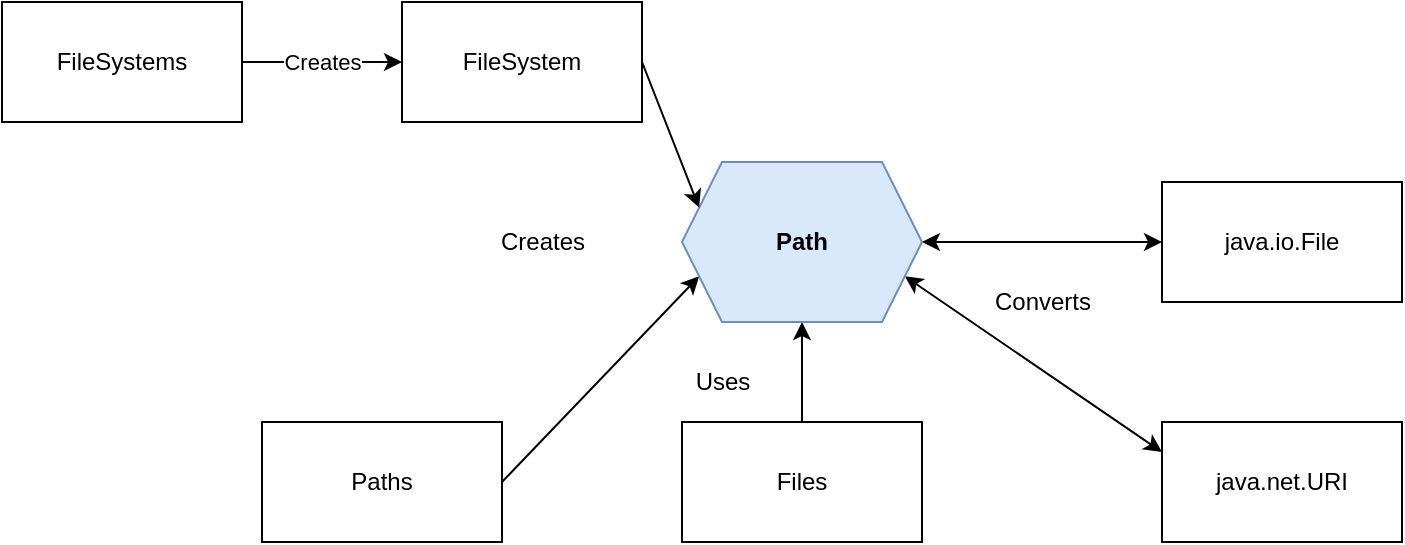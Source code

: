 <mxfile version="17.4.0" type="device"><diagram id="1z1yuYWG_HCBZQiVU6Z0" name="Page-1"><mxGraphModel dx="836" dy="481" grid="1" gridSize="10" guides="1" tooltips="1" connect="1" arrows="1" fold="1" page="1" pageScale="1" pageWidth="1600" pageHeight="900" math="0" shadow="0"><root><mxCell id="0"/><mxCell id="1" parent="0"/><mxCell id="CQIaulvwBjpMNZCj41gc-12" style="rounded=0;orthogonalLoop=1;jettySize=auto;html=1;exitX=1;exitY=0.5;exitDx=0;exitDy=0;entryX=0;entryY=0.75;entryDx=0;entryDy=0;" edge="1" parent="1" source="CQIaulvwBjpMNZCj41gc-1" target="CQIaulvwBjpMNZCj41gc-6"><mxGeometry relative="1" as="geometry"/></mxCell><mxCell id="CQIaulvwBjpMNZCj41gc-1" value="Paths" style="rounded=0;whiteSpace=wrap;html=1;" vertex="1" parent="1"><mxGeometry x="140" y="270" width="120" height="60" as="geometry"/></mxCell><mxCell id="CQIaulvwBjpMNZCj41gc-11" value="" style="edgeStyle=orthogonalEdgeStyle;rounded=0;orthogonalLoop=1;jettySize=auto;html=1;" edge="1" parent="1" source="CQIaulvwBjpMNZCj41gc-2" target="CQIaulvwBjpMNZCj41gc-6"><mxGeometry relative="1" as="geometry"/></mxCell><mxCell id="CQIaulvwBjpMNZCj41gc-2" value="Files" style="rounded=0;whiteSpace=wrap;html=1;" vertex="1" parent="1"><mxGeometry x="350" y="270" width="120" height="60" as="geometry"/></mxCell><mxCell id="CQIaulvwBjpMNZCj41gc-14" style="edgeStyle=none;rounded=0;orthogonalLoop=1;jettySize=auto;html=1;exitX=0;exitY=0.25;exitDx=0;exitDy=0;entryX=1;entryY=0.75;entryDx=0;entryDy=0;startArrow=classic;startFill=1;" edge="1" parent="1" source="CQIaulvwBjpMNZCj41gc-3" target="CQIaulvwBjpMNZCj41gc-6"><mxGeometry relative="1" as="geometry"/></mxCell><mxCell id="CQIaulvwBjpMNZCj41gc-3" value="java.net.URI" style="rounded=0;whiteSpace=wrap;html=1;" vertex="1" parent="1"><mxGeometry x="590" y="270" width="120" height="60" as="geometry"/></mxCell><mxCell id="CQIaulvwBjpMNZCj41gc-10" style="edgeStyle=orthogonalEdgeStyle;rounded=0;orthogonalLoop=1;jettySize=auto;html=1;exitX=0;exitY=0.5;exitDx=0;exitDy=0;entryX=1;entryY=0.5;entryDx=0;entryDy=0;startArrow=classic;startFill=1;" edge="1" parent="1" source="CQIaulvwBjpMNZCj41gc-4" target="CQIaulvwBjpMNZCj41gc-6"><mxGeometry relative="1" as="geometry"/></mxCell><mxCell id="CQIaulvwBjpMNZCj41gc-4" value="java.io.File" style="rounded=0;whiteSpace=wrap;html=1;" vertex="1" parent="1"><mxGeometry x="590" y="150" width="120" height="60" as="geometry"/></mxCell><mxCell id="CQIaulvwBjpMNZCj41gc-6" value="Path" style="shape=hexagon;perimeter=hexagonPerimeter2;whiteSpace=wrap;html=1;fixedSize=1;fillColor=#dae8fc;strokeColor=#6c8ebf;fontStyle=1" vertex="1" parent="1"><mxGeometry x="350" y="140" width="120" height="80" as="geometry"/></mxCell><mxCell id="CQIaulvwBjpMNZCj41gc-9" value="Creates" style="edgeStyle=orthogonalEdgeStyle;rounded=0;orthogonalLoop=1;jettySize=auto;html=1;" edge="1" parent="1" source="CQIaulvwBjpMNZCj41gc-7" target="CQIaulvwBjpMNZCj41gc-8"><mxGeometry relative="1" as="geometry"/></mxCell><mxCell id="CQIaulvwBjpMNZCj41gc-7" value="FileSystems" style="rounded=0;whiteSpace=wrap;html=1;" vertex="1" parent="1"><mxGeometry x="10" y="60" width="120" height="60" as="geometry"/></mxCell><mxCell id="CQIaulvwBjpMNZCj41gc-13" style="edgeStyle=none;rounded=0;orthogonalLoop=1;jettySize=auto;html=1;exitX=1;exitY=0.5;exitDx=0;exitDy=0;entryX=0;entryY=0.25;entryDx=0;entryDy=0;" edge="1" parent="1" source="CQIaulvwBjpMNZCj41gc-8" target="CQIaulvwBjpMNZCj41gc-6"><mxGeometry relative="1" as="geometry"/></mxCell><mxCell id="CQIaulvwBjpMNZCj41gc-8" value="FileSystem" style="rounded=0;whiteSpace=wrap;html=1;" vertex="1" parent="1"><mxGeometry x="210" y="60" width="120" height="60" as="geometry"/></mxCell><mxCell id="CQIaulvwBjpMNZCj41gc-15" value="Converts" style="text;html=1;align=center;verticalAlign=middle;resizable=0;points=[];autosize=1;strokeColor=none;fillColor=none;" vertex="1" parent="1"><mxGeometry x="500" y="200" width="60" height="20" as="geometry"/></mxCell><mxCell id="CQIaulvwBjpMNZCj41gc-16" value="Uses" style="text;html=1;align=center;verticalAlign=middle;resizable=0;points=[];autosize=1;strokeColor=none;fillColor=none;" vertex="1" parent="1"><mxGeometry x="350" y="240" width="40" height="20" as="geometry"/></mxCell><mxCell id="CQIaulvwBjpMNZCj41gc-17" value="Creates" style="text;html=1;align=center;verticalAlign=middle;resizable=0;points=[];autosize=1;strokeColor=none;fillColor=none;" vertex="1" parent="1"><mxGeometry x="250" y="170" width="60" height="20" as="geometry"/></mxCell></root></mxGraphModel></diagram></mxfile>